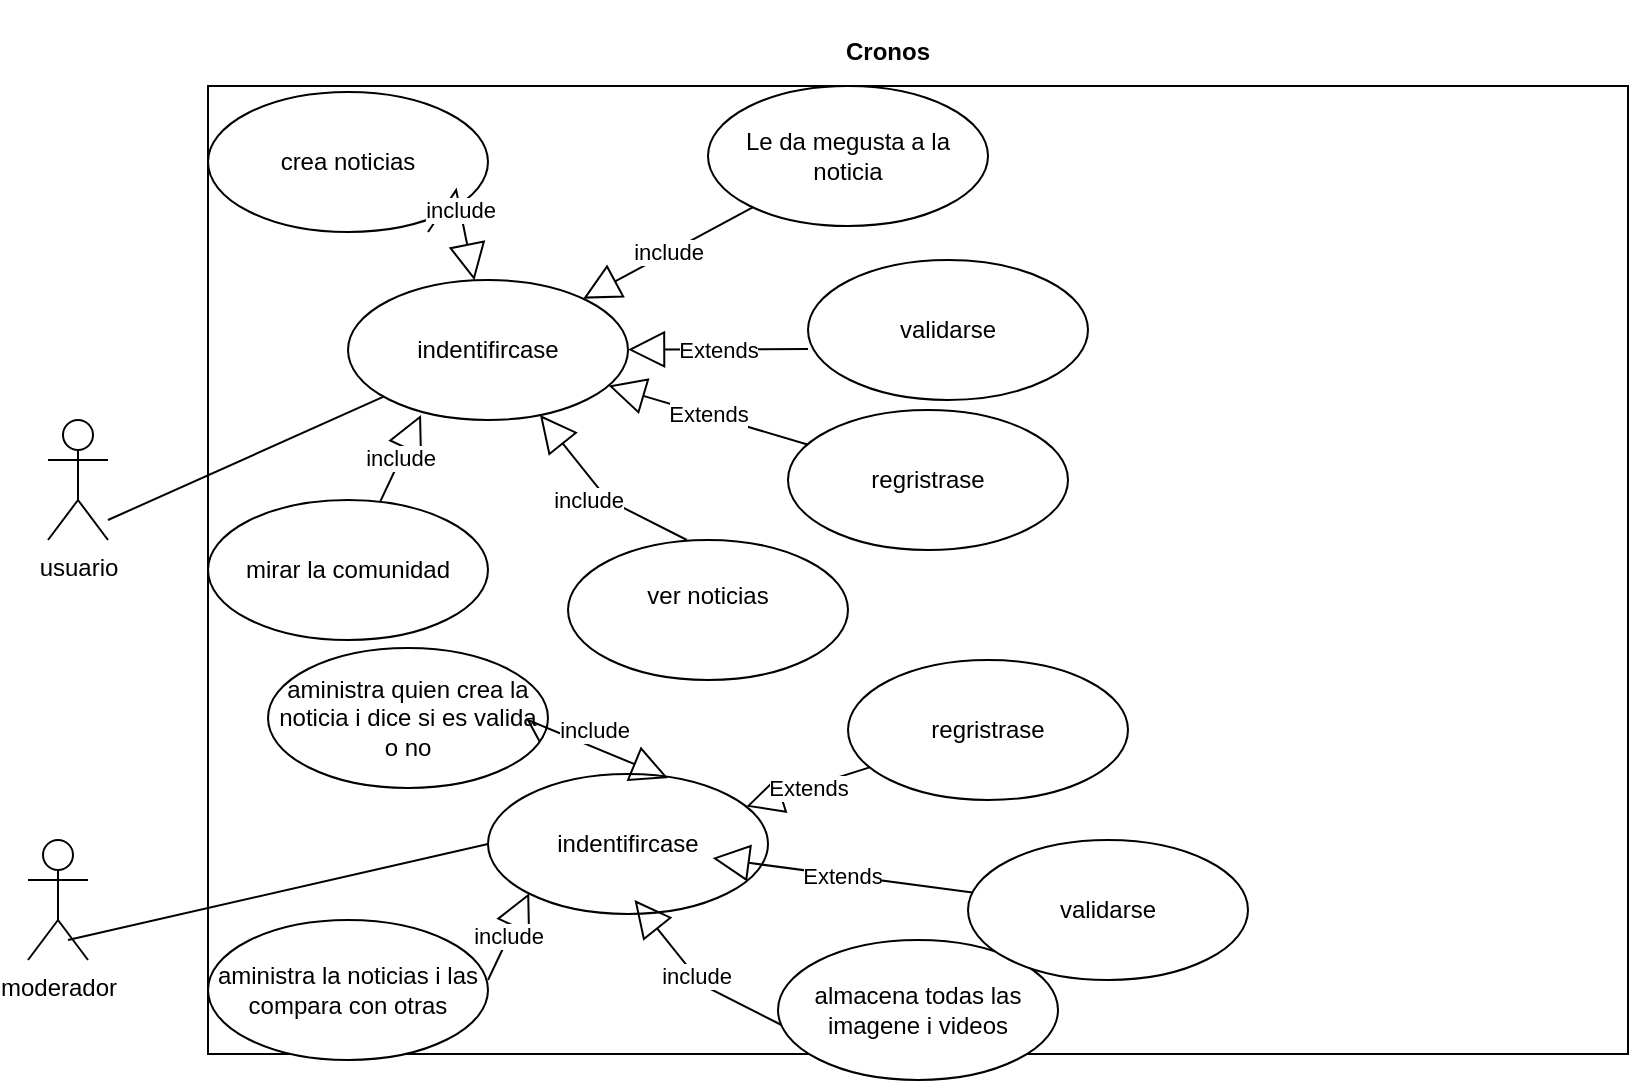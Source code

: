 <mxfile version="18.0.3" type="device"><diagram id="a633tZ4HLxrOThLBt6vS" name="Page-1"><mxGraphModel dx="1038" dy="564" grid="1" gridSize="10" guides="1" tooltips="1" connect="1" arrows="1" fold="1" page="1" pageScale="1" pageWidth="1169" pageHeight="827" math="0" shadow="0"><root><mxCell id="0"/><mxCell id="1" parent="0"/><mxCell id="8ktuF3yN3CFtlkvuuHD4-1" value="" style="html=1;" parent="1" vertex="1"><mxGeometry x="280" y="63" width="710" height="484" as="geometry"/></mxCell><mxCell id="8ktuF3yN3CFtlkvuuHD4-2" value="Cronos" style="text;align=center;fontStyle=1;verticalAlign=middle;spacingLeft=3;spacingRight=3;strokeColor=none;rotatable=0;points=[[0,0.5],[1,0.5]];portConstraint=eastwest;" parent="1" vertex="1"><mxGeometry x="550" y="20" width="140" height="50" as="geometry"/></mxCell><mxCell id="8ktuF3yN3CFtlkvuuHD4-3" value="usuario" style="shape=umlActor;verticalLabelPosition=bottom;verticalAlign=top;html=1;" parent="1" vertex="1"><mxGeometry x="200" y="230" width="30" height="60" as="geometry"/></mxCell><mxCell id="8ktuF3yN3CFtlkvuuHD4-4" value="moderador" style="shape=umlActor;verticalLabelPosition=bottom;verticalAlign=top;html=1;" parent="1" vertex="1"><mxGeometry x="190" y="440" width="30" height="60" as="geometry"/></mxCell><mxCell id="8ktuF3yN3CFtlkvuuHD4-8" value="crea noticias " style="ellipse;whiteSpace=wrap;html=1;" parent="1" vertex="1"><mxGeometry x="280" y="66" width="140" height="70" as="geometry"/></mxCell><mxCell id="8ktuF3yN3CFtlkvuuHD4-10" value="&lt;div&gt;aministra quien crea la &lt;br&gt;&lt;/div&gt;&lt;div&gt;noticia i dice si es valida&lt;/div&gt;&lt;div&gt;o no&lt;br&gt;&lt;/div&gt;" style="ellipse;whiteSpace=wrap;html=1;" parent="1" vertex="1"><mxGeometry x="310" y="344" width="140" height="70" as="geometry"/></mxCell><mxCell id="8ktuF3yN3CFtlkvuuHD4-13" value="&lt;div&gt;aministra la noticias i las &lt;br&gt;&lt;/div&gt;&lt;div&gt;compara con otras&lt;br&gt;&lt;/div&gt;" style="ellipse;whiteSpace=wrap;html=1;" parent="1" vertex="1"><mxGeometry x="280" y="480" width="140" height="70" as="geometry"/></mxCell><mxCell id="8ktuF3yN3CFtlkvuuHD4-18" value="&lt;div&gt;almacena todas las &lt;br&gt;&lt;/div&gt;&lt;div&gt;imagene i videos&lt;br&gt;&lt;/div&gt;" style="ellipse;whiteSpace=wrap;html=1;" parent="1" vertex="1"><mxGeometry x="565" y="490" width="140" height="70" as="geometry"/></mxCell><mxCell id="8ktuF3yN3CFtlkvuuHD4-22" value="&lt;div&gt;ver noticias&lt;/div&gt;&lt;div&gt;&lt;br&gt;&lt;/div&gt;" style="ellipse;whiteSpace=wrap;html=1;" parent="1" vertex="1"><mxGeometry x="460" y="290" width="140" height="70" as="geometry"/></mxCell><mxCell id="8ktuF3yN3CFtlkvuuHD4-23" value="mirar la comunidad" style="ellipse;whiteSpace=wrap;html=1;" parent="1" vertex="1"><mxGeometry x="280" y="270" width="140" height="70" as="geometry"/></mxCell><mxCell id="DReEkxq2jTi9vzxDxqSq-1" value="indentifircase" style="ellipse;whiteSpace=wrap;html=1;" vertex="1" parent="1"><mxGeometry x="350" y="160" width="140" height="70" as="geometry"/></mxCell><mxCell id="DReEkxq2jTi9vzxDxqSq-3" value="" style="endArrow=none;html=1;rounded=0;" edge="1" parent="1" target="DReEkxq2jTi9vzxDxqSq-1"><mxGeometry width="50" height="50" relative="1" as="geometry"><mxPoint x="230" y="280" as="sourcePoint"/><mxPoint x="280" y="230" as="targetPoint"/></mxGeometry></mxCell><mxCell id="DReEkxq2jTi9vzxDxqSq-4" value="Le da megusta a la noticia" style="ellipse;whiteSpace=wrap;html=1;" vertex="1" parent="1"><mxGeometry x="530" y="63" width="140" height="70" as="geometry"/></mxCell><mxCell id="DReEkxq2jTi9vzxDxqSq-5" value="validarse" style="ellipse;whiteSpace=wrap;html=1;" vertex="1" parent="1"><mxGeometry x="580" y="150" width="140" height="70" as="geometry"/></mxCell><mxCell id="DReEkxq2jTi9vzxDxqSq-7" value="regristrase" style="ellipse;whiteSpace=wrap;html=1;" vertex="1" parent="1"><mxGeometry x="570" y="225" width="140" height="70" as="geometry"/></mxCell><mxCell id="DReEkxq2jTi9vzxDxqSq-11" value="Extends" style="endArrow=block;endSize=16;endFill=0;html=1;rounded=0;" edge="1" parent="1" target="DReEkxq2jTi9vzxDxqSq-1"><mxGeometry width="160" relative="1" as="geometry"><mxPoint x="580" y="194.5" as="sourcePoint"/><mxPoint x="740" y="194.5" as="targetPoint"/></mxGeometry></mxCell><mxCell id="DReEkxq2jTi9vzxDxqSq-13" value="Extends" style="endArrow=block;endSize=16;endFill=0;html=1;rounded=0;" edge="1" parent="1" source="DReEkxq2jTi9vzxDxqSq-7" target="DReEkxq2jTi9vzxDxqSq-1"><mxGeometry width="160" relative="1" as="geometry"><mxPoint x="590" y="204.5" as="sourcePoint"/><mxPoint x="500" y="205" as="targetPoint"/></mxGeometry></mxCell><mxCell id="DReEkxq2jTi9vzxDxqSq-14" value="include" style="endArrow=block;endSize=16;endFill=0;html=1;rounded=0;" edge="1" parent="1" target="DReEkxq2jTi9vzxDxqSq-1"><mxGeometry x="0.024" y="8" width="160" relative="1" as="geometry"><mxPoint x="519.483" y="289.998" as="sourcePoint"/><mxPoint x="420.005" y="260.616" as="targetPoint"/><Array as="points"><mxPoint x="480" y="270"/></Array><mxPoint as="offset"/></mxGeometry></mxCell><mxCell id="DReEkxq2jTi9vzxDxqSq-15" value="include" style="endArrow=block;endSize=16;endFill=0;html=1;rounded=0;" edge="1" parent="1" source="8ktuF3yN3CFtlkvuuHD4-23"><mxGeometry width="160" relative="1" as="geometry"><mxPoint x="460.003" y="289.998" as="sourcePoint"/><mxPoint x="386.517" y="227.497" as="targetPoint"/><Array as="points"/></mxGeometry></mxCell><mxCell id="DReEkxq2jTi9vzxDxqSq-16" value="include" style="endArrow=block;endSize=16;endFill=0;html=1;rounded=0;" edge="1" parent="1" target="DReEkxq2jTi9vzxDxqSq-1"><mxGeometry width="160" relative="1" as="geometry"><mxPoint x="390.004" y="135.999" as="sourcePoint"/><mxPoint x="410.587" y="92.577" as="targetPoint"/><Array as="points"><mxPoint x="404.07" y="115.08"/></Array></mxGeometry></mxCell><mxCell id="DReEkxq2jTi9vzxDxqSq-19" value="include" style="endArrow=block;endSize=16;endFill=0;html=1;rounded=0;" edge="1" parent="1" source="DReEkxq2jTi9vzxDxqSq-4" target="DReEkxq2jTi9vzxDxqSq-1"><mxGeometry width="160" relative="1" as="geometry"><mxPoint x="505" y="135" as="sourcePoint"/><mxPoint x="665" y="135" as="targetPoint"/></mxGeometry></mxCell><mxCell id="DReEkxq2jTi9vzxDxqSq-20" value="indentifircase" style="ellipse;whiteSpace=wrap;html=1;" vertex="1" parent="1"><mxGeometry x="420" y="407" width="140" height="70" as="geometry"/></mxCell><mxCell id="DReEkxq2jTi9vzxDxqSq-21" value="" style="endArrow=none;html=1;rounded=0;entryX=0;entryY=0.5;entryDx=0;entryDy=0;" edge="1" parent="1" target="DReEkxq2jTi9vzxDxqSq-20"><mxGeometry width="50" height="50" relative="1" as="geometry"><mxPoint x="210" y="490" as="sourcePoint"/><mxPoint x="260" y="440" as="targetPoint"/></mxGeometry></mxCell><mxCell id="DReEkxq2jTi9vzxDxqSq-22" value="validarse" style="ellipse;whiteSpace=wrap;html=1;" vertex="1" parent="1"><mxGeometry x="660" y="440" width="140" height="70" as="geometry"/></mxCell><mxCell id="DReEkxq2jTi9vzxDxqSq-23" value="regristrase" style="ellipse;whiteSpace=wrap;html=1;" vertex="1" parent="1"><mxGeometry x="600" y="350" width="140" height="70" as="geometry"/></mxCell><mxCell id="DReEkxq2jTi9vzxDxqSq-24" value="Extends" style="endArrow=block;endSize=16;endFill=0;html=1;rounded=0;" edge="1" parent="1" source="DReEkxq2jTi9vzxDxqSq-23" target="DReEkxq2jTi9vzxDxqSq-20"><mxGeometry width="160" relative="1" as="geometry"><mxPoint x="620" y="414" as="sourcePoint"/><mxPoint x="530" y="414.5" as="targetPoint"/></mxGeometry></mxCell><mxCell id="DReEkxq2jTi9vzxDxqSq-25" value="Extends" style="endArrow=block;endSize=16;endFill=0;html=1;rounded=0;" edge="1" parent="1" source="DReEkxq2jTi9vzxDxqSq-22"><mxGeometry width="160" relative="1" as="geometry"><mxPoint x="630" y="424" as="sourcePoint"/><mxPoint x="532.295" y="449.037" as="targetPoint"/></mxGeometry></mxCell><mxCell id="DReEkxq2jTi9vzxDxqSq-26" value="include" style="endArrow=block;endSize=16;endFill=0;html=1;rounded=0;" edge="1" parent="1"><mxGeometry width="160" relative="1" as="geometry"><mxPoint x="420.004" y="509.999" as="sourcePoint"/><mxPoint x="440.587" y="466.577" as="targetPoint"/><Array as="points"/></mxGeometry></mxCell><mxCell id="DReEkxq2jTi9vzxDxqSq-28" value="include" style="endArrow=block;endSize=16;endFill=0;html=1;rounded=0;" edge="1" parent="1"><mxGeometry width="160" relative="1" as="geometry"><mxPoint x="566.743" y="532.498" as="sourcePoint"/><mxPoint x="493.257" y="469.997" as="targetPoint"/><Array as="points"><mxPoint x="527.26" y="512.5"/></Array></mxGeometry></mxCell><mxCell id="DReEkxq2jTi9vzxDxqSq-29" value="include" style="endArrow=block;endSize=16;endFill=0;html=1;rounded=0;entryX=0.643;entryY=0.029;entryDx=0;entryDy=0;entryPerimeter=0;exitX=0.971;exitY=0.671;exitDx=0;exitDy=0;exitPerimeter=0;" edge="1" parent="1" source="8ktuF3yN3CFtlkvuuHD4-10" target="DReEkxq2jTi9vzxDxqSq-20"><mxGeometry x="0.024" y="8" width="160" relative="1" as="geometry"><mxPoint x="513.483" y="419.998" as="sourcePoint"/><mxPoint x="439.997" y="357.497" as="targetPoint"/><Array as="points"><mxPoint x="440" y="380"/></Array><mxPoint as="offset"/></mxGeometry></mxCell></root></mxGraphModel></diagram></mxfile>
